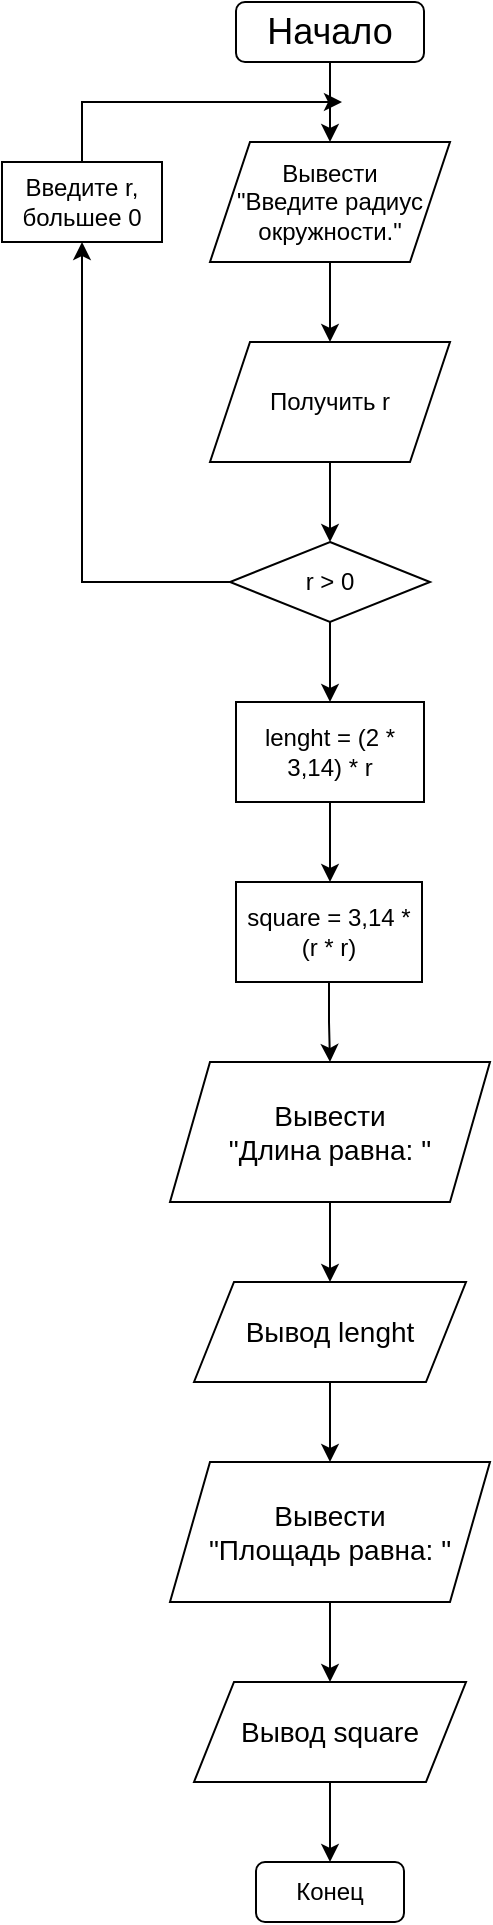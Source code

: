 <mxfile version="24.7.16">
  <diagram name="Страница — 1" id="1Kuy_1DtEx0yDWbvLy5f">
    <mxGraphModel dx="1841" dy="1019" grid="1" gridSize="10" guides="1" tooltips="1" connect="1" arrows="1" fold="1" page="1" pageScale="1" pageWidth="827" pageHeight="1169" math="0" shadow="0">
      <root>
        <mxCell id="0" />
        <mxCell id="1" parent="0" />
        <mxCell id="-Y9OCRmAozE5PkVxJQF9-2" style="edgeStyle=orthogonalEdgeStyle;rounded=0;orthogonalLoop=1;jettySize=auto;html=1;" parent="1" source="-Y9OCRmAozE5PkVxJQF9-1" target="-Y9OCRmAozE5PkVxJQF9-4" edge="1">
          <mxGeometry relative="1" as="geometry">
            <mxPoint x="414" y="200" as="targetPoint" />
          </mxGeometry>
        </mxCell>
        <mxCell id="-Y9OCRmAozE5PkVxJQF9-1" value="&lt;font style=&quot;font-size: 18px;&quot;&gt;Начало&lt;/font&gt;" style="rounded=1;whiteSpace=wrap;html=1;" parent="1" vertex="1">
          <mxGeometry x="367" y="130" width="94" height="30" as="geometry" />
        </mxCell>
        <mxCell id="-Y9OCRmAozE5PkVxJQF9-6" value="" style="edgeStyle=orthogonalEdgeStyle;rounded=0;orthogonalLoop=1;jettySize=auto;html=1;" parent="1" source="-Y9OCRmAozE5PkVxJQF9-4" target="-Y9OCRmAozE5PkVxJQF9-5" edge="1">
          <mxGeometry relative="1" as="geometry" />
        </mxCell>
        <mxCell id="-Y9OCRmAozE5PkVxJQF9-4" value="Вывести&lt;br&gt;&quot;Введите радиус&lt;div&gt;окружности.&quot;&lt;/div&gt;" style="shape=parallelogram;perimeter=parallelogramPerimeter;whiteSpace=wrap;html=1;fixedSize=1;" parent="1" vertex="1">
          <mxGeometry x="354" y="200" width="120" height="60" as="geometry" />
        </mxCell>
        <mxCell id="-Y9OCRmAozE5PkVxJQF9-8" style="edgeStyle=orthogonalEdgeStyle;rounded=0;orthogonalLoop=1;jettySize=auto;html=1;" parent="1" source="-Y9OCRmAozE5PkVxJQF9-5" target="-Y9OCRmAozE5PkVxJQF9-7" edge="1">
          <mxGeometry relative="1" as="geometry" />
        </mxCell>
        <mxCell id="-Y9OCRmAozE5PkVxJQF9-5" value="Получить r" style="shape=parallelogram;perimeter=parallelogramPerimeter;whiteSpace=wrap;html=1;fixedSize=1;" parent="1" vertex="1">
          <mxGeometry x="354" y="300" width="120" height="60" as="geometry" />
        </mxCell>
        <mxCell id="-Y9OCRmAozE5PkVxJQF9-10" style="edgeStyle=orthogonalEdgeStyle;rounded=0;orthogonalLoop=1;jettySize=auto;html=1;exitX=0;exitY=0.5;exitDx=0;exitDy=0;" parent="1" source="-Y9OCRmAozE5PkVxJQF9-7" target="-Y9OCRmAozE5PkVxJQF9-12" edge="1">
          <mxGeometry relative="1" as="geometry">
            <mxPoint x="320" y="420" as="targetPoint" />
          </mxGeometry>
        </mxCell>
        <mxCell id="nd2TpqGarwfQdVzIBhfw-1" style="edgeStyle=orthogonalEdgeStyle;rounded=0;orthogonalLoop=1;jettySize=auto;html=1;" parent="1" source="-Y9OCRmAozE5PkVxJQF9-7" edge="1">
          <mxGeometry relative="1" as="geometry">
            <mxPoint x="414" y="480" as="targetPoint" />
          </mxGeometry>
        </mxCell>
        <mxCell id="-Y9OCRmAozE5PkVxJQF9-7" value="r &amp;gt; 0" style="rhombus;whiteSpace=wrap;html=1;" parent="1" vertex="1">
          <mxGeometry x="364" y="400" width="100" height="40" as="geometry" />
        </mxCell>
        <mxCell id="-Y9OCRmAozE5PkVxJQF9-16" style="edgeStyle=orthogonalEdgeStyle;rounded=0;orthogonalLoop=1;jettySize=auto;html=1;" parent="1" edge="1">
          <mxGeometry relative="1" as="geometry">
            <mxPoint x="420" y="180" as="targetPoint" />
            <mxPoint x="300" y="210" as="sourcePoint" />
            <Array as="points">
              <mxPoint x="290" y="210" />
              <mxPoint x="290" y="180" />
            </Array>
          </mxGeometry>
        </mxCell>
        <mxCell id="-Y9OCRmAozE5PkVxJQF9-12" value="Введите r,&lt;div&gt;большее 0&lt;/div&gt;" style="rounded=0;whiteSpace=wrap;html=1;" parent="1" vertex="1">
          <mxGeometry x="250" y="210" width="80" height="40" as="geometry" />
        </mxCell>
        <mxCell id="NX7n6ro4AzM6wR72YtSg-1" style="edgeStyle=orthogonalEdgeStyle;rounded=0;orthogonalLoop=1;jettySize=auto;html=1;" edge="1" parent="1" source="nd2TpqGarwfQdVzIBhfw-2">
          <mxGeometry relative="1" as="geometry">
            <mxPoint x="414" y="570" as="targetPoint" />
          </mxGeometry>
        </mxCell>
        <mxCell id="nd2TpqGarwfQdVzIBhfw-2" value="lenght = (2 * 3,14) * r" style="rounded=0;whiteSpace=wrap;html=1;" parent="1" vertex="1">
          <mxGeometry x="367" y="480" width="94" height="50" as="geometry" />
        </mxCell>
        <mxCell id="NX7n6ro4AzM6wR72YtSg-4" style="edgeStyle=orthogonalEdgeStyle;rounded=0;orthogonalLoop=1;jettySize=auto;html=1;entryX=0.5;entryY=0;entryDx=0;entryDy=0;" edge="1" parent="1" source="NX7n6ro4AzM6wR72YtSg-2" target="NX7n6ro4AzM6wR72YtSg-3">
          <mxGeometry relative="1" as="geometry" />
        </mxCell>
        <mxCell id="NX7n6ro4AzM6wR72YtSg-2" value="square = 3,14 * (r * r)" style="rounded=0;whiteSpace=wrap;html=1;" vertex="1" parent="1">
          <mxGeometry x="367" y="570" width="93" height="50" as="geometry" />
        </mxCell>
        <mxCell id="NX7n6ro4AzM6wR72YtSg-5" style="edgeStyle=orthogonalEdgeStyle;rounded=0;orthogonalLoop=1;jettySize=auto;html=1;" edge="1" parent="1" source="NX7n6ro4AzM6wR72YtSg-3">
          <mxGeometry relative="1" as="geometry">
            <mxPoint x="414" y="770" as="targetPoint" />
          </mxGeometry>
        </mxCell>
        <mxCell id="NX7n6ro4AzM6wR72YtSg-3" value="&lt;font style=&quot;font-size: 14px;&quot;&gt;Вывести&lt;br&gt;&quot;Длина равна:&amp;nbsp;&lt;span style=&quot;background-color: initial;&quot;&gt;&quot;&lt;/span&gt;&lt;/font&gt;" style="shape=parallelogram;perimeter=parallelogramPerimeter;whiteSpace=wrap;html=1;fixedSize=1;" vertex="1" parent="1">
          <mxGeometry x="334" y="660" width="160" height="70" as="geometry" />
        </mxCell>
        <mxCell id="NX7n6ro4AzM6wR72YtSg-11" style="edgeStyle=orthogonalEdgeStyle;rounded=0;orthogonalLoop=1;jettySize=auto;html=1;entryX=0.5;entryY=0;entryDx=0;entryDy=0;" edge="1" parent="1" source="NX7n6ro4AzM6wR72YtSg-6" target="NX7n6ro4AzM6wR72YtSg-9">
          <mxGeometry relative="1" as="geometry" />
        </mxCell>
        <mxCell id="NX7n6ro4AzM6wR72YtSg-6" value="&lt;font style=&quot;font-size: 14px;&quot;&gt;Вывод lenght&lt;/font&gt;" style="shape=parallelogram;perimeter=parallelogramPerimeter;whiteSpace=wrap;html=1;fixedSize=1;" vertex="1" parent="1">
          <mxGeometry x="346" y="770" width="136" height="50" as="geometry" />
        </mxCell>
        <mxCell id="NX7n6ro4AzM6wR72YtSg-8" value="Конец" style="rounded=1;whiteSpace=wrap;html=1;" vertex="1" parent="1">
          <mxGeometry x="377" y="1060" width="74" height="30" as="geometry" />
        </mxCell>
        <mxCell id="NX7n6ro4AzM6wR72YtSg-12" style="edgeStyle=orthogonalEdgeStyle;rounded=0;orthogonalLoop=1;jettySize=auto;html=1;entryX=0.5;entryY=0;entryDx=0;entryDy=0;" edge="1" parent="1" source="NX7n6ro4AzM6wR72YtSg-9" target="NX7n6ro4AzM6wR72YtSg-10">
          <mxGeometry relative="1" as="geometry" />
        </mxCell>
        <mxCell id="NX7n6ro4AzM6wR72YtSg-9" value="&lt;font style=&quot;font-size: 14px;&quot;&gt;Вывести&lt;br&gt;&quot;Площадь равна:&amp;nbsp;&lt;span style=&quot;background-color: initial;&quot;&gt;&quot;&lt;/span&gt;&lt;/font&gt;" style="shape=parallelogram;perimeter=parallelogramPerimeter;whiteSpace=wrap;html=1;fixedSize=1;" vertex="1" parent="1">
          <mxGeometry x="334" y="860" width="160" height="70" as="geometry" />
        </mxCell>
        <mxCell id="NX7n6ro4AzM6wR72YtSg-13" style="edgeStyle=orthogonalEdgeStyle;rounded=0;orthogonalLoop=1;jettySize=auto;html=1;entryX=0.5;entryY=0;entryDx=0;entryDy=0;" edge="1" parent="1" source="NX7n6ro4AzM6wR72YtSg-10" target="NX7n6ro4AzM6wR72YtSg-8">
          <mxGeometry relative="1" as="geometry" />
        </mxCell>
        <mxCell id="NX7n6ro4AzM6wR72YtSg-10" value="&lt;font style=&quot;font-size: 14px;&quot;&gt;Вывод &lt;font style=&quot;font-size: 14px;&quot;&gt;square&lt;/font&gt;&lt;/font&gt;" style="shape=parallelogram;perimeter=parallelogramPerimeter;whiteSpace=wrap;html=1;fixedSize=1;" vertex="1" parent="1">
          <mxGeometry x="346" y="970" width="136" height="50" as="geometry" />
        </mxCell>
      </root>
    </mxGraphModel>
  </diagram>
</mxfile>
